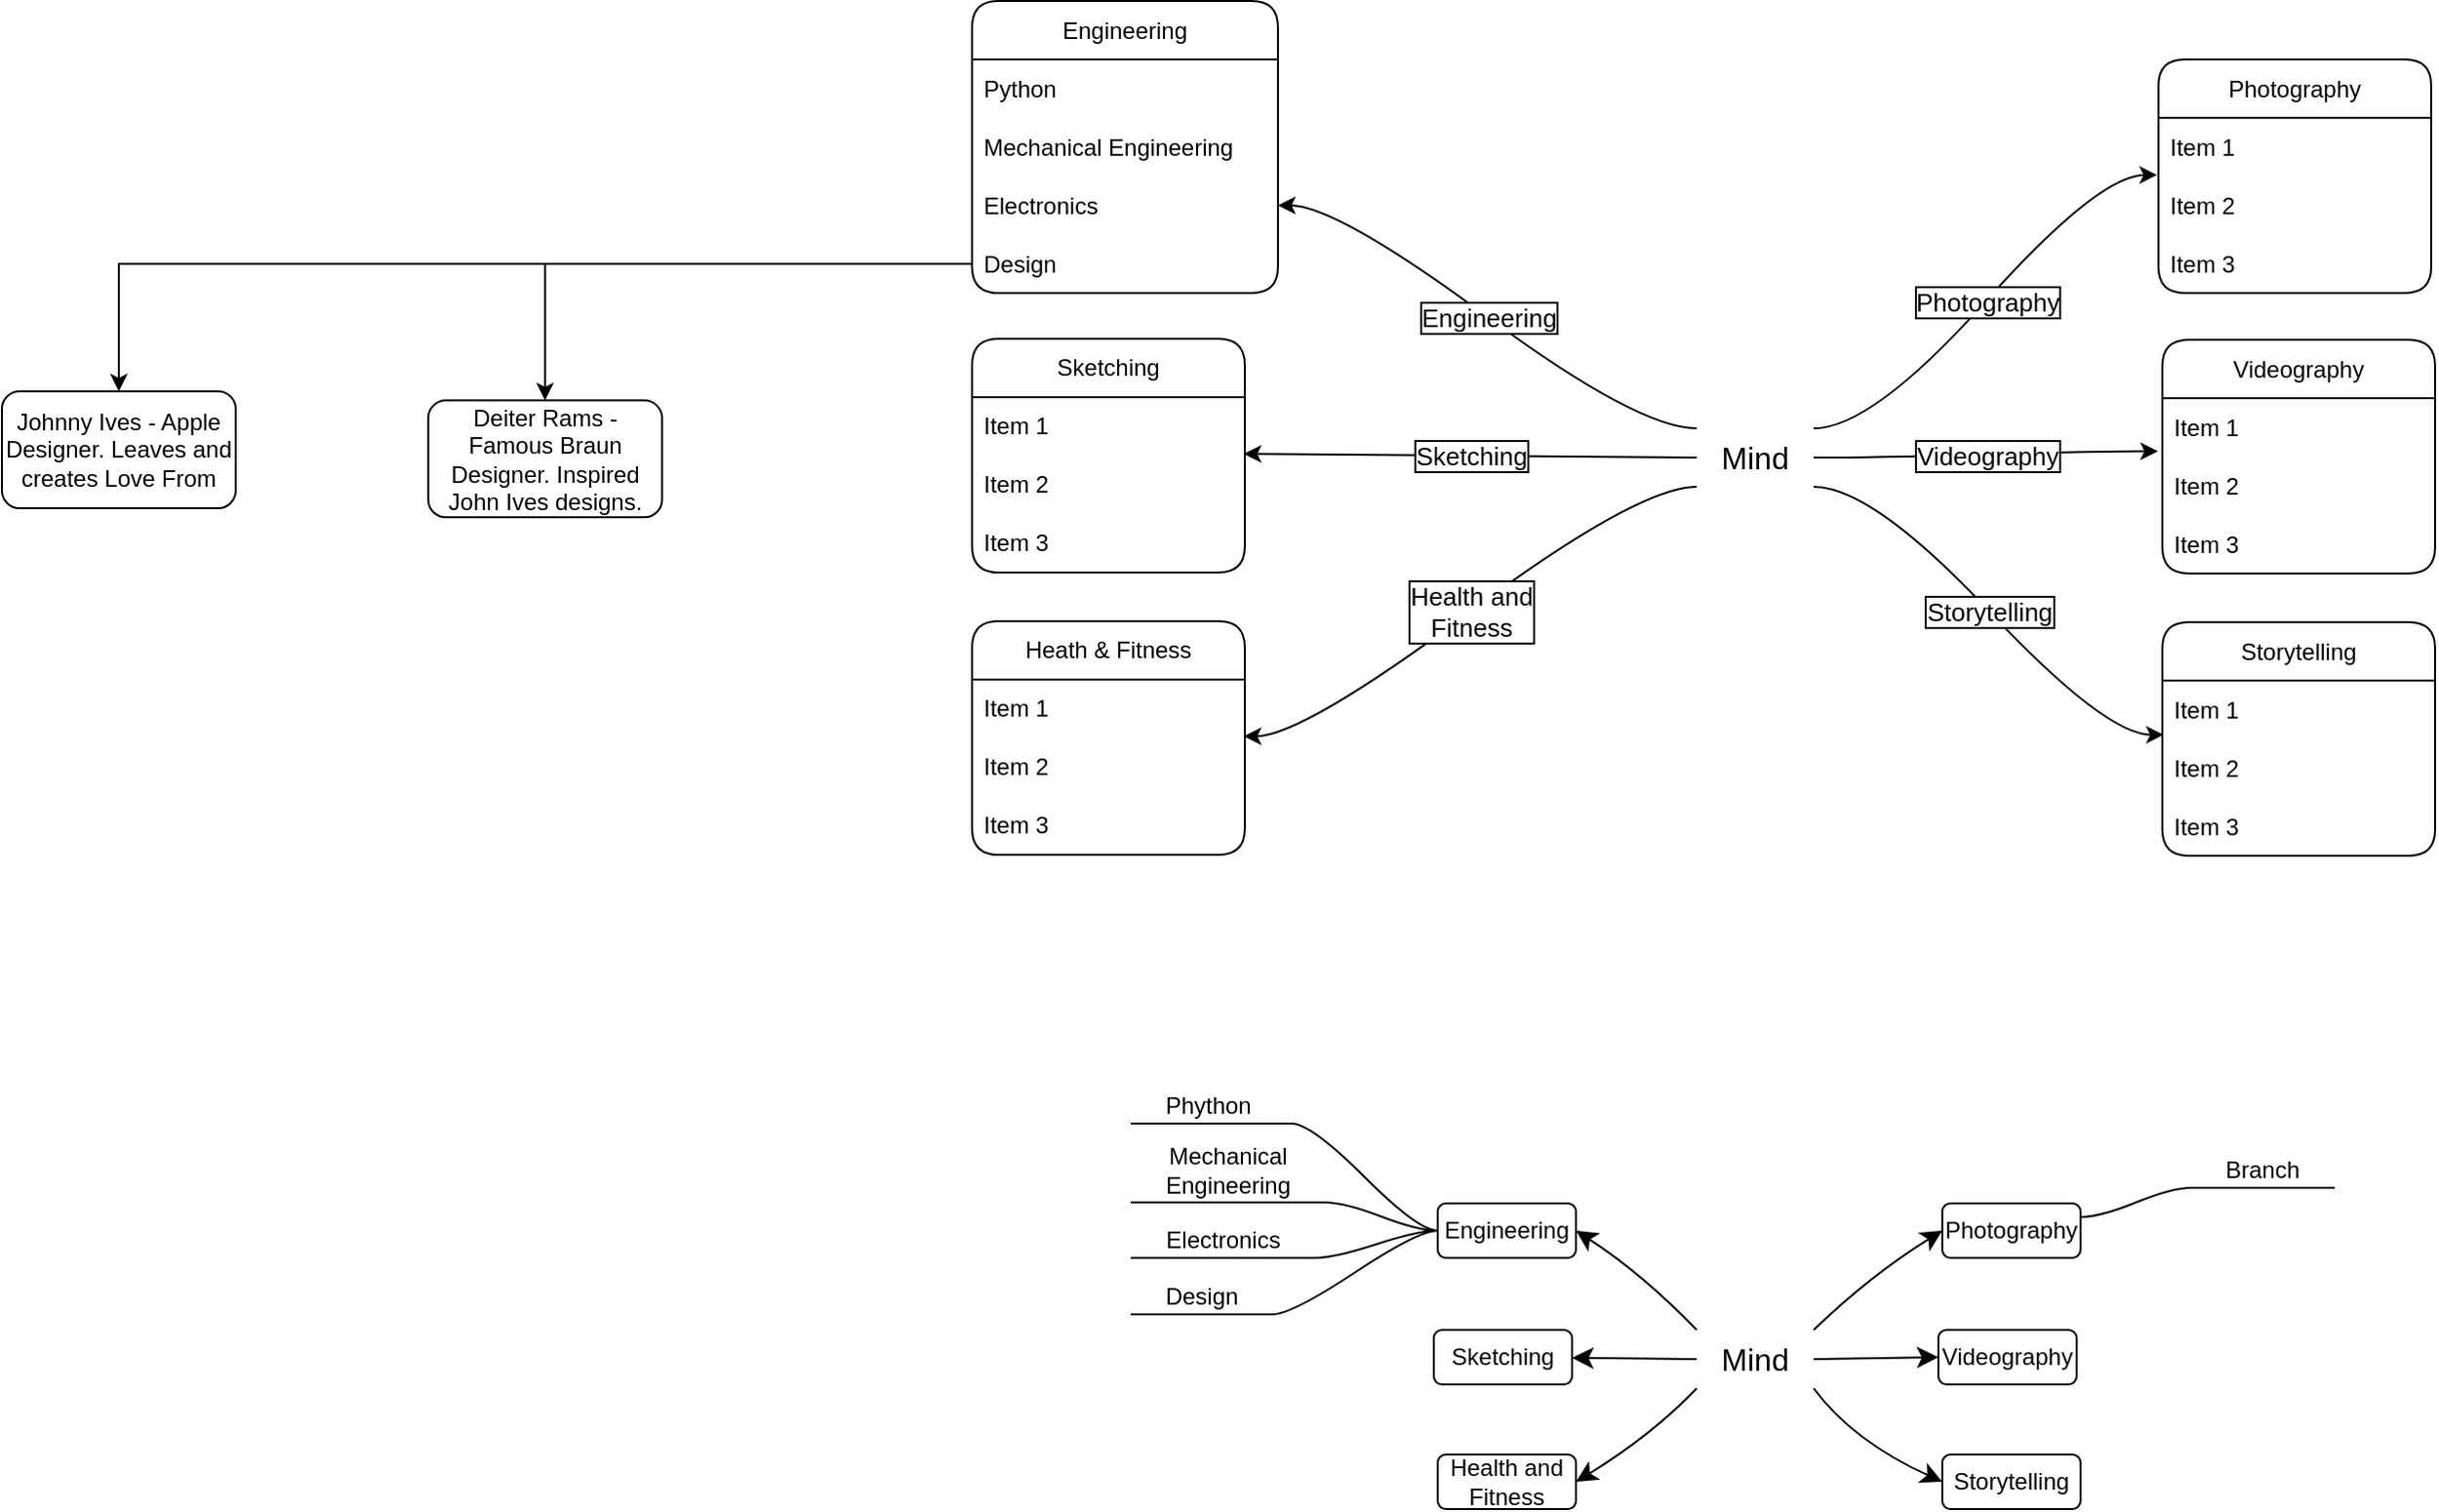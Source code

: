 <mxfile version="25.0.1">
  <diagram name="Page-1" id="ICxUlPSKzvxOCtlDUFCp">
    <mxGraphModel dx="2487" dy="1708" grid="0" gridSize="10" guides="1" tooltips="1" connect="1" arrows="1" fold="1" page="0" pageScale="1" pageWidth="850" pageHeight="1100" background="none" math="0" shadow="0">
      <root>
        <mxCell id="0" />
        <mxCell id="1" parent="0" />
        <mxCell id="KOnMKB9TphHeXahdwBBf-14" style="edgeStyle=none;curved=1;rounded=1;orthogonalLoop=1;jettySize=auto;html=1;exitX=0;exitY=1;exitDx=0;exitDy=0;entryX=1;entryY=0.5;entryDx=0;entryDy=0;fontSize=12;startSize=8;endSize=8;labelBackgroundColor=none;fontColor=default;" parent="1" source="KOnMKB9TphHeXahdwBBf-2" target="KOnMKB9TphHeXahdwBBf-13" edge="1">
          <mxGeometry relative="1" as="geometry">
            <Array as="points">
              <mxPoint x="164" y="225" />
            </Array>
          </mxGeometry>
        </mxCell>
        <mxCell id="KOnMKB9TphHeXahdwBBf-17" style="edgeStyle=none;curved=1;rounded=1;orthogonalLoop=1;jettySize=auto;html=1;exitX=0;exitY=0.5;exitDx=0;exitDy=0;fontSize=12;startSize=8;endSize=8;labelBackgroundColor=none;fontColor=default;" parent="1" source="KOnMKB9TphHeXahdwBBf-2" target="KOnMKB9TphHeXahdwBBf-16" edge="1">
          <mxGeometry relative="1" as="geometry" />
        </mxCell>
        <mxCell id="KOnMKB9TphHeXahdwBBf-24" style="edgeStyle=none;curved=1;rounded=1;orthogonalLoop=1;jettySize=auto;html=1;exitX=1;exitY=0;exitDx=0;exitDy=0;entryX=0;entryY=0.5;entryDx=0;entryDy=0;fontSize=12;startSize=8;endSize=8;labelBackgroundColor=none;fontColor=default;" parent="1" source="KOnMKB9TphHeXahdwBBf-2" target="KOnMKB9TphHeXahdwBBf-21" edge="1">
          <mxGeometry relative="1" as="geometry">
            <Array as="points">
              <mxPoint x="276" y="143" />
            </Array>
          </mxGeometry>
        </mxCell>
        <mxCell id="KOnMKB9TphHeXahdwBBf-25" style="edgeStyle=none;curved=1;rounded=1;orthogonalLoop=1;jettySize=auto;html=1;exitX=1;exitY=0.5;exitDx=0;exitDy=0;entryX=0;entryY=0.5;entryDx=0;entryDy=0;fontSize=12;startSize=8;endSize=8;labelBackgroundColor=none;fontColor=default;" parent="1" source="KOnMKB9TphHeXahdwBBf-2" target="KOnMKB9TphHeXahdwBBf-23" edge="1">
          <mxGeometry relative="1" as="geometry" />
        </mxCell>
        <mxCell id="KOnMKB9TphHeXahdwBBf-26" style="edgeStyle=none;curved=1;rounded=1;orthogonalLoop=1;jettySize=auto;html=1;exitX=1;exitY=1;exitDx=0;exitDy=0;entryX=0;entryY=0.5;entryDx=0;entryDy=0;fontSize=12;startSize=8;endSize=8;labelBackgroundColor=none;fontColor=default;" parent="1" source="KOnMKB9TphHeXahdwBBf-2" target="KOnMKB9TphHeXahdwBBf-22" edge="1">
          <mxGeometry relative="1" as="geometry">
            <Array as="points">
              <mxPoint x="267" y="228" />
            </Array>
          </mxGeometry>
        </mxCell>
        <mxCell id="KOnMKB9TphHeXahdwBBf-2" value="Mind" style="text;html=1;align=center;verticalAlign=middle;whiteSpace=wrap;rounded=1;fontSize=16;labelBackgroundColor=none;" parent="1" vertex="1">
          <mxGeometry x="187" y="171" width="60" height="30" as="geometry" />
        </mxCell>
        <mxCell id="KOnMKB9TphHeXahdwBBf-6" value="Engineering" style="rounded=1;whiteSpace=wrap;html=1;shadow=0;labelBackgroundColor=none;treeFolding=0;resizeWidth=0;resizeHeight=0;" parent="1" vertex="1">
          <mxGeometry x="54" y="106" width="71" height="28" as="geometry" />
        </mxCell>
        <mxCell id="KOnMKB9TphHeXahdwBBf-13" value="Health and&lt;div&gt;Fitness&lt;/div&gt;" style="rounded=1;whiteSpace=wrap;html=1;labelBackgroundColor=none;" parent="1" vertex="1">
          <mxGeometry x="54" y="235" width="71" height="28" as="geometry" />
        </mxCell>
        <mxCell id="KOnMKB9TphHeXahdwBBf-15" style="edgeStyle=none;curved=1;rounded=1;orthogonalLoop=1;jettySize=auto;html=1;exitX=0;exitY=0;exitDx=0;exitDy=0;entryX=1;entryY=0.5;entryDx=0;entryDy=0;fontSize=12;startSize=8;endSize=8;labelBackgroundColor=none;fontColor=default;" parent="1" source="KOnMKB9TphHeXahdwBBf-2" target="KOnMKB9TphHeXahdwBBf-6" edge="1">
          <mxGeometry relative="1" as="geometry">
            <Array as="points">
              <mxPoint x="159" y="142" />
            </Array>
          </mxGeometry>
        </mxCell>
        <mxCell id="KOnMKB9TphHeXahdwBBf-16" value="Sketching" style="rounded=1;whiteSpace=wrap;html=1;labelBackgroundColor=none;" parent="1" vertex="1">
          <mxGeometry x="52" y="171" width="71" height="28" as="geometry" />
        </mxCell>
        <mxCell id="KOnMKB9TphHeXahdwBBf-21" value="Photography" style="rounded=1;whiteSpace=wrap;html=1;labelBackgroundColor=none;direction=east;" parent="1" vertex="1">
          <mxGeometry x="313" y="106" width="71" height="28" as="geometry" />
        </mxCell>
        <mxCell id="KOnMKB9TphHeXahdwBBf-22" value="Storytelling" style="rounded=1;whiteSpace=wrap;html=1;labelBackgroundColor=none;" parent="1" vertex="1">
          <mxGeometry x="313" y="235" width="71" height="28" as="geometry" />
        </mxCell>
        <mxCell id="KOnMKB9TphHeXahdwBBf-23" value="Videography" style="rounded=1;whiteSpace=wrap;html=1;labelBackgroundColor=none;" parent="1" vertex="1">
          <mxGeometry x="311" y="171" width="71" height="28" as="geometry" />
        </mxCell>
        <mxCell id="Wg5zc0KwgjEXMHmSU5Xn-58" value="Branch" style="whiteSpace=wrap;html=1;shape=partialRectangle;top=0;left=0;bottom=1;right=0;points=[[0,1],[1,1]];fillColor=none;align=center;verticalAlign=bottom;routingCenterY=0.5;snapToPoint=1;recursiveResize=0;autosize=1;treeFolding=1;treeMoving=1;newEdgeStyle={&quot;edgeStyle&quot;:&quot;entityRelationEdgeStyle&quot;,&quot;startArrow&quot;:&quot;none&quot;,&quot;endArrow&quot;:&quot;none&quot;,&quot;segment&quot;:10,&quot;curved&quot;:1,&quot;sourcePerimeterSpacing&quot;:0,&quot;targetPerimeterSpacing&quot;:0};rounded=1;" parent="1" vertex="1" collapsed="1">
          <mxGeometry x="441" y="72" width="73" height="26" as="geometry" />
        </mxCell>
        <mxCell id="Wg5zc0KwgjEXMHmSU5Xn-59" value="" style="edgeStyle=entityRelationEdgeStyle;startArrow=none;endArrow=none;segment=10;curved=1;sourcePerimeterSpacing=0;targetPerimeterSpacing=0;rounded=1;exitX=1;exitY=0.25;exitDx=0;exitDy=0;" parent="1" source="KOnMKB9TphHeXahdwBBf-21" target="Wg5zc0KwgjEXMHmSU5Xn-58" edge="1">
          <mxGeometry relative="1" as="geometry">
            <mxPoint x="226" y="36" as="sourcePoint" />
          </mxGeometry>
        </mxCell>
        <mxCell id="Wg5zc0KwgjEXMHmSU5Xn-62" value="Phython&amp;nbsp;" style="whiteSpace=wrap;html=1;shape=partialRectangle;top=0;left=0;bottom=1;right=0;points=[[0,1],[1,1]];align=center;verticalAlign=bottom;routingCenterY=0.5;snapToPoint=1;recursiveResize=0;autosize=1;treeFolding=0;treeMoving=1;newEdgeStyle={&quot;edgeStyle&quot;:&quot;entityRelationEdgeStyle&quot;,&quot;startArrow&quot;:&quot;none&quot;,&quot;endArrow&quot;:&quot;none&quot;,&quot;segment&quot;:10,&quot;curved&quot;:1,&quot;sourcePerimeterSpacing&quot;:0,&quot;targetPerimeterSpacing&quot;:0};rounded=1;" parent="1" vertex="1" collapsed="1">
          <mxGeometry x="-103" y="39" width="82" height="26" as="geometry" />
        </mxCell>
        <mxCell id="Wg5zc0KwgjEXMHmSU5Xn-63" value="" style="edgeStyle=entityRelationEdgeStyle;startArrow=none;endArrow=none;segment=10;curved=1;sourcePerimeterSpacing=0;targetPerimeterSpacing=0;rounded=1;exitX=0;exitY=0.5;exitDx=0;exitDy=0;" parent="1" source="KOnMKB9TphHeXahdwBBf-6" target="Wg5zc0KwgjEXMHmSU5Xn-62" edge="1">
          <mxGeometry relative="1" as="geometry">
            <mxPoint x="-141" y="125" as="sourcePoint" />
          </mxGeometry>
        </mxCell>
        <mxCell id="Wg5zc0KwgjEXMHmSU5Xn-64" value="Mechanical&lt;div&gt;Engineering&lt;/div&gt;" style="whiteSpace=wrap;html=1;shape=partialRectangle;top=0;left=0;bottom=1;right=0;points=[[0,1],[1,1]];fillColor=none;align=center;verticalAlign=bottom;routingCenterY=0.5;snapToPoint=1;recursiveResize=0;autosize=1;treeFolding=0;treeMoving=1;newEdgeStyle={&quot;edgeStyle&quot;:&quot;entityRelationEdgeStyle&quot;,&quot;startArrow&quot;:&quot;none&quot;,&quot;endArrow&quot;:&quot;none&quot;,&quot;segment&quot;:10,&quot;curved&quot;:1,&quot;sourcePerimeterSpacing&quot;:0,&quot;targetPerimeterSpacing&quot;:0};rounded=1;" parent="1" vertex="1" collapsed="1">
          <mxGeometry x="-103" y="64.5" width="99" height="41" as="geometry" />
        </mxCell>
        <mxCell id="Wg5zc0KwgjEXMHmSU5Xn-65" value="" style="edgeStyle=entityRelationEdgeStyle;startArrow=none;endArrow=none;segment=10;curved=1;sourcePerimeterSpacing=0;targetPerimeterSpacing=0;rounded=1;exitX=0;exitY=0.5;exitDx=0;exitDy=0;" parent="1" source="KOnMKB9TphHeXahdwBBf-6" target="Wg5zc0KwgjEXMHmSU5Xn-64" edge="1">
          <mxGeometry relative="1" as="geometry">
            <mxPoint x="49" y="142" as="sourcePoint" />
          </mxGeometry>
        </mxCell>
        <mxCell id="Wg5zc0KwgjEXMHmSU5Xn-66" value="Electronics" style="whiteSpace=wrap;html=1;shape=partialRectangle;top=0;left=0;bottom=1;right=0;points=[[0,1],[1,1]];fillColor=none;align=center;verticalAlign=bottom;routingCenterY=0.5;snapToPoint=1;recursiveResize=0;autosize=1;treeFolding=0;treeMoving=1;newEdgeStyle={&quot;edgeStyle&quot;:&quot;entityRelationEdgeStyle&quot;,&quot;startArrow&quot;:&quot;none&quot;,&quot;endArrow&quot;:&quot;none&quot;,&quot;segment&quot;:10,&quot;curved&quot;:1,&quot;sourcePerimeterSpacing&quot;:0,&quot;targetPerimeterSpacing&quot;:0};rounded=1;" parent="1" vertex="1" collapsed="1">
          <mxGeometry x="-103" y="108" width="94" height="26" as="geometry" />
        </mxCell>
        <mxCell id="Wg5zc0KwgjEXMHmSU5Xn-67" value="" style="edgeStyle=entityRelationEdgeStyle;startArrow=none;endArrow=none;segment=10;curved=1;sourcePerimeterSpacing=0;targetPerimeterSpacing=0;rounded=1;exitX=0;exitY=0.5;exitDx=0;exitDy=0;" parent="1" source="KOnMKB9TphHeXahdwBBf-6" target="Wg5zc0KwgjEXMHmSU5Xn-66" edge="1">
          <mxGeometry relative="1" as="geometry">
            <mxPoint x="41" y="168" as="sourcePoint" />
          </mxGeometry>
        </mxCell>
        <mxCell id="Wg5zc0KwgjEXMHmSU5Xn-68" value="Design" style="whiteSpace=wrap;html=1;shape=partialRectangle;top=0;left=0;bottom=1;right=0;points=[[0,1],[1,1]];fillColor=none;align=center;verticalAlign=bottom;routingCenterY=0.5;snapToPoint=1;recursiveResize=0;autosize=1;treeFolding=0;treeMoving=1;newEdgeStyle={&quot;edgeStyle&quot;:&quot;entityRelationEdgeStyle&quot;,&quot;startArrow&quot;:&quot;none&quot;,&quot;endArrow&quot;:&quot;none&quot;,&quot;segment&quot;:10,&quot;curved&quot;:1,&quot;sourcePerimeterSpacing&quot;:0,&quot;targetPerimeterSpacing&quot;:0};rounded=1;" parent="1" vertex="1" collapsed="1">
          <mxGeometry x="-103" y="137" width="72" height="26" as="geometry" />
        </mxCell>
        <mxCell id="Wg5zc0KwgjEXMHmSU5Xn-69" value="" style="edgeStyle=entityRelationEdgeStyle;startArrow=none;endArrow=none;segment=10;curved=1;sourcePerimeterSpacing=0;targetPerimeterSpacing=0;rounded=1;exitX=0;exitY=0.5;exitDx=0;exitDy=0;" parent="1" source="KOnMKB9TphHeXahdwBBf-6" target="Wg5zc0KwgjEXMHmSU5Xn-68" edge="1">
          <mxGeometry relative="1" as="geometry">
            <mxPoint x="33" y="178" as="sourcePoint" />
          </mxGeometry>
        </mxCell>
        <mxCell id="Wg5zc0KwgjEXMHmSU5Xn-130" value="Mind" style="text;html=1;align=center;verticalAlign=middle;whiteSpace=wrap;rounded=1;fontSize=16;labelBackgroundColor=none;" parent="1" vertex="1">
          <mxGeometry x="187" y="-292" width="60" height="30" as="geometry" />
        </mxCell>
        <mxCell id="Wg5zc0KwgjEXMHmSU5Xn-159" value="Sketching" style="swimlane;fontStyle=0;childLayout=stackLayout;horizontal=1;startSize=30;horizontalStack=0;resizeParent=1;resizeParentMax=0;resizeLast=0;collapsible=1;marginBottom=0;whiteSpace=wrap;html=1;rounded=1;treeMoving=0;treeFolding=0;strokeColor=default;align=center;verticalAlign=middle;fontFamily=Helvetica;fontSize=12;fontColor=default;fillColor=default;" parent="1" vertex="1">
          <mxGeometry x="-185" y="-338" width="140" height="120" as="geometry" />
        </mxCell>
        <mxCell id="Wg5zc0KwgjEXMHmSU5Xn-160" value="Item 1" style="text;strokeColor=none;fillColor=none;align=left;verticalAlign=middle;spacingLeft=4;spacingRight=4;overflow=hidden;points=[[0,0.5],[1,0.5]];portConstraint=eastwest;rotatable=0;whiteSpace=wrap;html=1;rounded=1;fontFamily=Helvetica;fontSize=12;fontColor=default;fontStyle=0;" parent="Wg5zc0KwgjEXMHmSU5Xn-159" vertex="1">
          <mxGeometry y="30" width="140" height="30" as="geometry" />
        </mxCell>
        <mxCell id="Wg5zc0KwgjEXMHmSU5Xn-161" value="Item 2" style="text;strokeColor=none;fillColor=none;align=left;verticalAlign=middle;spacingLeft=4;spacingRight=4;overflow=hidden;points=[[0,0.5],[1,0.5]];portConstraint=eastwest;rotatable=0;whiteSpace=wrap;html=1;rounded=1;fontFamily=Helvetica;fontSize=12;fontColor=default;fontStyle=0;" parent="Wg5zc0KwgjEXMHmSU5Xn-159" vertex="1">
          <mxGeometry y="60" width="140" height="30" as="geometry" />
        </mxCell>
        <mxCell id="Wg5zc0KwgjEXMHmSU5Xn-162" value="Item 3" style="text;strokeColor=none;fillColor=none;align=left;verticalAlign=middle;spacingLeft=4;spacingRight=4;overflow=hidden;points=[[0,0.5],[1,0.5]];portConstraint=eastwest;rotatable=0;whiteSpace=wrap;html=1;rounded=1;fontFamily=Helvetica;fontSize=12;fontColor=default;fontStyle=0;" parent="Wg5zc0KwgjEXMHmSU5Xn-159" vertex="1">
          <mxGeometry y="90" width="140" height="30" as="geometry" />
        </mxCell>
        <mxCell id="Wg5zc0KwgjEXMHmSU5Xn-163" value="" style="endArrow=classic;html=1;rounded=1;entryX=0.996;entryY=-0.03;entryDx=0;entryDy=0;exitX=0;exitY=0.5;exitDx=0;exitDy=0;edgeStyle=entityRelationEdgeStyle;curved=1;entryPerimeter=0;" parent="1" source="Wg5zc0KwgjEXMHmSU5Xn-130" target="Wg5zc0KwgjEXMHmSU5Xn-161" edge="1">
          <mxGeometry relative="1" as="geometry">
            <mxPoint x="52" y="-278" as="sourcePoint" />
            <mxPoint x="-23" y="-214.34" as="targetPoint" />
          </mxGeometry>
        </mxCell>
        <mxCell id="Wg5zc0KwgjEXMHmSU5Xn-164" value="Sketching" style="edgeLabel;resizable=0;html=1;;align=center;verticalAlign=middle;labelBorderColor=default;fontSize=13;rounded=1;" parent="Wg5zc0KwgjEXMHmSU5Xn-163" connectable="0" vertex="1">
          <mxGeometry relative="1" as="geometry" />
        </mxCell>
        <mxCell id="Wg5zc0KwgjEXMHmSU5Xn-169" value="" style="endArrow=classic;html=1;rounded=1;entryX=1;entryY=0.5;entryDx=0;entryDy=0;exitX=0;exitY=0;exitDx=0;exitDy=0;edgeStyle=entityRelationEdgeStyle;curved=1;" parent="1" source="Wg5zc0KwgjEXMHmSU5Xn-130" target="8DC9Q0Ns15ucPgyI6AoZ-15" edge="1">
          <mxGeometry relative="1" as="geometry">
            <mxPoint x="185" y="-421" as="sourcePoint" />
            <mxPoint x="-7.628" y="-479.9" as="targetPoint" />
          </mxGeometry>
        </mxCell>
        <mxCell id="Wg5zc0KwgjEXMHmSU5Xn-170" value="Engineering" style="edgeLabel;resizable=0;html=1;;align=center;verticalAlign=middle;labelBorderColor=default;fontSize=13;spacingTop=0;rotation=0;arcSize=12;overflow=visible;noLabel=0;labelPadding=0;perimeter=rectanglePerimeter;imageWidth=24;rounded=1;fontStyle=0" parent="Wg5zc0KwgjEXMHmSU5Xn-169" connectable="0" vertex="1">
          <mxGeometry relative="1" as="geometry" />
        </mxCell>
        <mxCell id="Wg5zc0KwgjEXMHmSU5Xn-171" value="Heath &amp;amp; Fitness" style="swimlane;fontStyle=0;childLayout=stackLayout;horizontal=1;startSize=30;horizontalStack=0;resizeParent=1;resizeParentMax=0;resizeLast=0;collapsible=1;marginBottom=0;whiteSpace=wrap;html=1;rounded=1;treeMoving=0;treeFolding=0;strokeColor=default;align=center;verticalAlign=middle;fontFamily=Helvetica;fontSize=12;fontColor=default;fillColor=default;" parent="1" vertex="1">
          <mxGeometry x="-185" y="-193" width="140" height="120" as="geometry" />
        </mxCell>
        <mxCell id="Wg5zc0KwgjEXMHmSU5Xn-172" value="Item 1" style="text;strokeColor=none;fillColor=none;align=left;verticalAlign=middle;spacingLeft=4;spacingRight=4;overflow=hidden;points=[[0,0.5],[1,0.5]];portConstraint=eastwest;rotatable=0;whiteSpace=wrap;html=1;rounded=1;fontFamily=Helvetica;fontSize=12;fontColor=default;fontStyle=0;" parent="Wg5zc0KwgjEXMHmSU5Xn-171" vertex="1">
          <mxGeometry y="30" width="140" height="30" as="geometry" />
        </mxCell>
        <mxCell id="Wg5zc0KwgjEXMHmSU5Xn-173" value="Item 2" style="text;strokeColor=none;fillColor=none;align=left;verticalAlign=middle;spacingLeft=4;spacingRight=4;overflow=hidden;points=[[0,0.5],[1,0.5]];portConstraint=eastwest;rotatable=0;whiteSpace=wrap;html=1;rounded=1;fontFamily=Helvetica;fontSize=12;fontColor=default;fontStyle=0;" parent="Wg5zc0KwgjEXMHmSU5Xn-171" vertex="1">
          <mxGeometry y="60" width="140" height="30" as="geometry" />
        </mxCell>
        <mxCell id="Wg5zc0KwgjEXMHmSU5Xn-174" value="Item 3" style="text;strokeColor=none;fillColor=none;align=left;verticalAlign=middle;spacingLeft=4;spacingRight=4;overflow=hidden;points=[[0,0.5],[1,0.5]];portConstraint=eastwest;rotatable=0;whiteSpace=wrap;html=1;rounded=1;fontFamily=Helvetica;fontSize=12;fontColor=default;fontStyle=0;" parent="Wg5zc0KwgjEXMHmSU5Xn-171" vertex="1">
          <mxGeometry y="90" width="140" height="30" as="geometry" />
        </mxCell>
        <mxCell id="Wg5zc0KwgjEXMHmSU5Xn-175" value="" style="endArrow=classic;html=1;rounded=1;entryX=0.996;entryY=-0.03;entryDx=0;entryDy=0;exitX=0;exitY=1;exitDx=0;exitDy=0;edgeStyle=entityRelationEdgeStyle;curved=1;entryPerimeter=0;" parent="1" source="Wg5zc0KwgjEXMHmSU5Xn-130" target="Wg5zc0KwgjEXMHmSU5Xn-173" edge="1">
          <mxGeometry relative="1" as="geometry">
            <mxPoint x="188" y="-131" as="sourcePoint" />
            <mxPoint x="-22" y="-68.34" as="targetPoint" />
          </mxGeometry>
        </mxCell>
        <mxCell id="Wg5zc0KwgjEXMHmSU5Xn-176" value="Health and&lt;div&gt;Fitness&lt;/div&gt;" style="edgeLabel;resizable=0;html=1;;align=center;verticalAlign=middle;labelBorderColor=default;fontSize=13;rounded=1;" parent="Wg5zc0KwgjEXMHmSU5Xn-175" connectable="0" vertex="1">
          <mxGeometry relative="1" as="geometry" />
        </mxCell>
        <mxCell id="Wg5zc0KwgjEXMHmSU5Xn-183" value="Videography" style="swimlane;fontStyle=0;childLayout=stackLayout;horizontal=1;startSize=30;horizontalStack=0;resizeParent=1;resizeParentMax=0;resizeLast=0;collapsible=1;marginBottom=0;whiteSpace=wrap;html=1;rounded=1;treeMoving=0;treeFolding=0;strokeColor=default;align=center;verticalAlign=middle;fontFamily=Helvetica;fontSize=12;fontColor=default;fillColor=default;" parent="1" vertex="1">
          <mxGeometry x="426" y="-337.5" width="140" height="120" as="geometry" />
        </mxCell>
        <mxCell id="Wg5zc0KwgjEXMHmSU5Xn-184" value="Item 1" style="text;strokeColor=none;fillColor=none;align=left;verticalAlign=middle;spacingLeft=4;spacingRight=4;overflow=hidden;points=[[0,0.5],[1,0.5]];portConstraint=eastwest;rotatable=0;whiteSpace=wrap;html=1;rounded=1;fontFamily=Helvetica;fontSize=12;fontColor=default;fontStyle=0;" parent="Wg5zc0KwgjEXMHmSU5Xn-183" vertex="1">
          <mxGeometry y="30" width="140" height="30" as="geometry" />
        </mxCell>
        <mxCell id="Wg5zc0KwgjEXMHmSU5Xn-185" value="Item 2" style="text;strokeColor=none;fillColor=none;align=left;verticalAlign=middle;spacingLeft=4;spacingRight=4;overflow=hidden;points=[[0,0.5],[1,0.5]];portConstraint=eastwest;rotatable=0;whiteSpace=wrap;html=1;rounded=1;fontFamily=Helvetica;fontSize=12;fontColor=default;fontStyle=0;" parent="Wg5zc0KwgjEXMHmSU5Xn-183" vertex="1">
          <mxGeometry y="60" width="140" height="30" as="geometry" />
        </mxCell>
        <mxCell id="Wg5zc0KwgjEXMHmSU5Xn-186" value="Item 3" style="text;strokeColor=none;fillColor=none;align=left;verticalAlign=middle;spacingLeft=4;spacingRight=4;overflow=hidden;points=[[0,0.5],[1,0.5]];portConstraint=eastwest;rotatable=0;whiteSpace=wrap;html=1;rounded=1;fontFamily=Helvetica;fontSize=12;fontColor=default;fontStyle=0;" parent="Wg5zc0KwgjEXMHmSU5Xn-183" vertex="1">
          <mxGeometry y="90" width="140" height="30" as="geometry" />
        </mxCell>
        <mxCell id="Wg5zc0KwgjEXMHmSU5Xn-187" value="" style="endArrow=classic;html=1;rounded=1;entryX=-0.016;entryY=-0.091;entryDx=0;entryDy=0;exitX=1;exitY=0.5;exitDx=0;exitDy=0;edgeStyle=entityRelationEdgeStyle;curved=1;entryPerimeter=0;" parent="1" source="Wg5zc0KwgjEXMHmSU5Xn-130" target="Wg5zc0KwgjEXMHmSU5Xn-185" edge="1">
          <mxGeometry relative="1" as="geometry">
            <mxPoint x="759" y="-260" as="sourcePoint" />
            <mxPoint x="549" y="-197.34" as="targetPoint" />
          </mxGeometry>
        </mxCell>
        <mxCell id="Wg5zc0KwgjEXMHmSU5Xn-188" value="Videography" style="edgeLabel;resizable=0;html=1;;align=center;verticalAlign=middle;labelBorderColor=default;fontSize=13;rounded=1;" parent="Wg5zc0KwgjEXMHmSU5Xn-187" connectable="0" vertex="1">
          <mxGeometry relative="1" as="geometry" />
        </mxCell>
        <mxCell id="Wg5zc0KwgjEXMHmSU5Xn-189" value="Photography" style="swimlane;fontStyle=0;childLayout=stackLayout;horizontal=1;startSize=30;horizontalStack=0;resizeParent=1;resizeParentMax=0;resizeLast=0;collapsible=1;marginBottom=0;whiteSpace=wrap;html=1;rounded=1;treeMoving=0;treeFolding=0;strokeColor=default;align=center;verticalAlign=middle;fontFamily=Helvetica;fontSize=12;fontColor=default;fillColor=default;" parent="1" vertex="1">
          <mxGeometry x="424" y="-481.5" width="140" height="120" as="geometry" />
        </mxCell>
        <mxCell id="Wg5zc0KwgjEXMHmSU5Xn-190" value="Item 1" style="text;strokeColor=none;fillColor=none;align=left;verticalAlign=middle;spacingLeft=4;spacingRight=4;overflow=hidden;points=[[0,0.5],[1,0.5]];portConstraint=eastwest;rotatable=0;whiteSpace=wrap;html=1;rounded=1;fontFamily=Helvetica;fontSize=12;fontColor=default;fontStyle=0;" parent="Wg5zc0KwgjEXMHmSU5Xn-189" vertex="1">
          <mxGeometry y="30" width="140" height="30" as="geometry" />
        </mxCell>
        <mxCell id="Wg5zc0KwgjEXMHmSU5Xn-191" value="Item 2" style="text;strokeColor=none;fillColor=none;align=left;verticalAlign=middle;spacingLeft=4;spacingRight=4;overflow=hidden;points=[[0,0.5],[1,0.5]];portConstraint=eastwest;rotatable=0;whiteSpace=wrap;html=1;rounded=1;fontFamily=Helvetica;fontSize=12;fontColor=default;fontStyle=0;" parent="Wg5zc0KwgjEXMHmSU5Xn-189" vertex="1">
          <mxGeometry y="60" width="140" height="30" as="geometry" />
        </mxCell>
        <mxCell id="Wg5zc0KwgjEXMHmSU5Xn-192" value="Item 3" style="text;strokeColor=none;fillColor=none;align=left;verticalAlign=middle;spacingLeft=4;spacingRight=4;overflow=hidden;points=[[0,0.5],[1,0.5]];portConstraint=eastwest;rotatable=0;whiteSpace=wrap;html=1;rounded=1;fontFamily=Helvetica;fontSize=12;fontColor=default;fontStyle=0;" parent="Wg5zc0KwgjEXMHmSU5Xn-189" vertex="1">
          <mxGeometry y="90" width="140" height="30" as="geometry" />
        </mxCell>
        <mxCell id="Wg5zc0KwgjEXMHmSU5Xn-193" value="" style="endArrow=classic;html=1;rounded=1;entryX=-0.005;entryY=-0.022;entryDx=0;entryDy=0;exitX=1;exitY=0;exitDx=0;exitDy=0;edgeStyle=entityRelationEdgeStyle;curved=1;entryPerimeter=0;" parent="1" source="Wg5zc0KwgjEXMHmSU5Xn-130" target="Wg5zc0KwgjEXMHmSU5Xn-191" edge="1">
          <mxGeometry relative="1" as="geometry">
            <mxPoint x="759" y="-275" as="sourcePoint" />
            <mxPoint x="547" y="-341.34" as="targetPoint" />
          </mxGeometry>
        </mxCell>
        <mxCell id="Wg5zc0KwgjEXMHmSU5Xn-194" value="Photography" style="edgeLabel;resizable=0;;align=center;verticalAlign=middle;labelBorderColor=default;fontColor=default;labelBackgroundColor=default;textShadow=0;html=1;fontSize=13;rounded=1;" parent="Wg5zc0KwgjEXMHmSU5Xn-193" connectable="0" vertex="1">
          <mxGeometry relative="1" as="geometry" />
        </mxCell>
        <mxCell id="Wg5zc0KwgjEXMHmSU5Xn-195" value="Storytelling" style="swimlane;fontStyle=0;childLayout=stackLayout;horizontal=1;startSize=30;horizontalStack=0;resizeParent=1;resizeParentMax=0;resizeLast=0;collapsible=1;marginBottom=0;whiteSpace=wrap;html=1;rounded=1;treeMoving=0;treeFolding=0;resizeHeight=1;resizeWidth=1;dropTarget=1;" parent="1" vertex="1">
          <mxGeometry x="426" y="-192.5" width="140" height="120" as="geometry">
            <mxRectangle x="426" y="-192.5" width="94" height="30" as="alternateBounds" />
          </mxGeometry>
        </mxCell>
        <mxCell id="Wg5zc0KwgjEXMHmSU5Xn-196" value="Item 1" style="text;strokeColor=none;fillColor=none;align=left;verticalAlign=middle;spacingLeft=4;spacingRight=4;overflow=hidden;points=[[0,0.5],[1,0.5]];portConstraint=eastwest;rotatable=0;whiteSpace=wrap;html=1;rounded=1;" parent="Wg5zc0KwgjEXMHmSU5Xn-195" vertex="1">
          <mxGeometry y="30" width="140" height="30" as="geometry" />
        </mxCell>
        <mxCell id="Wg5zc0KwgjEXMHmSU5Xn-197" value="Item 2" style="text;strokeColor=none;fillColor=none;align=left;verticalAlign=middle;spacingLeft=4;spacingRight=4;overflow=hidden;points=[[0,0.5],[1,0.5]];portConstraint=eastwest;rotatable=0;whiteSpace=wrap;html=1;rounded=1;" parent="Wg5zc0KwgjEXMHmSU5Xn-195" vertex="1">
          <mxGeometry y="60" width="140" height="30" as="geometry" />
        </mxCell>
        <mxCell id="Wg5zc0KwgjEXMHmSU5Xn-198" value="Item 3" style="text;strokeColor=none;fillColor=none;align=left;verticalAlign=middle;spacingLeft=4;spacingRight=4;overflow=hidden;points=[[0,0.5],[1,0.5]];portConstraint=eastwest;rotatable=0;whiteSpace=wrap;html=1;rounded=1;" parent="Wg5zc0KwgjEXMHmSU5Xn-195" vertex="1">
          <mxGeometry y="90" width="140" height="30" as="geometry" />
        </mxCell>
        <mxCell id="Wg5zc0KwgjEXMHmSU5Xn-199" value="" style="endArrow=classic;html=1;rounded=1;entryX=0.005;entryY=-0.072;entryDx=0;entryDy=0;edgeStyle=entityRelationEdgeStyle;curved=1;exitX=1;exitY=1;exitDx=0;exitDy=0;entryPerimeter=0;" parent="1" source="Wg5zc0KwgjEXMHmSU5Xn-130" target="Wg5zc0KwgjEXMHmSU5Xn-197" edge="1">
          <mxGeometry relative="1" as="geometry">
            <mxPoint x="759" y="-245" as="sourcePoint" />
            <mxPoint x="550" y="-51.34" as="targetPoint" />
          </mxGeometry>
        </mxCell>
        <mxCell id="Wg5zc0KwgjEXMHmSU5Xn-200" value="Storytelling" style="edgeLabel;resizable=0;html=1;;align=center;verticalAlign=middle;labelBorderColor=default;spacingTop=0;spacing=2;fontSize=13;rounded=1;" parent="Wg5zc0KwgjEXMHmSU5Xn-199" connectable="0" vertex="1">
          <mxGeometry relative="1" as="geometry" />
        </mxCell>
        <mxCell id="8DC9Q0Ns15ucPgyI6AoZ-3" value="Engineering" style="swimlane;fontStyle=0;childLayout=stackLayout;horizontal=1;startSize=30;horizontalStack=0;resizeParent=1;resizeParentMax=0;resizeLast=0;collapsible=1;marginBottom=0;whiteSpace=wrap;html=1;rounded=1;treeMoving=0;treeFolding=0;strokeColor=default;align=center;verticalAlign=middle;fontFamily=Helvetica;fontSize=12;fontColor=default;fillColor=default;resizeHeight=0;resizable=1;resizeWidth=0;" vertex="1" parent="1">
          <mxGeometry x="-185" y="-511.5" width="157" height="150" as="geometry" />
        </mxCell>
        <mxCell id="8DC9Q0Ns15ucPgyI6AoZ-13" value="Python" style="text;strokeColor=none;fillColor=none;align=left;verticalAlign=middle;spacingLeft=4;spacingRight=4;overflow=hidden;points=[[0,0.5],[1,0.5]];portConstraint=eastwest;rotatable=0;whiteSpace=wrap;html=1;rounded=1;fontFamily=Helvetica;fontSize=12;fontColor=default;fontStyle=0;" vertex="1" parent="8DC9Q0Ns15ucPgyI6AoZ-3">
          <mxGeometry y="30" width="157" height="30" as="geometry" />
        </mxCell>
        <mxCell id="8DC9Q0Ns15ucPgyI6AoZ-14" value="Mechanical Engineering" style="text;strokeColor=none;fillColor=none;align=left;verticalAlign=middle;spacingLeft=4;spacingRight=4;overflow=hidden;points=[[0,0.5],[1,0.5]];portConstraint=eastwest;rotatable=0;whiteSpace=wrap;html=1;rounded=1;fontFamily=Helvetica;fontSize=12;fontColor=default;fontStyle=0;" vertex="1" parent="8DC9Q0Ns15ucPgyI6AoZ-3">
          <mxGeometry y="60" width="157" height="30" as="geometry" />
        </mxCell>
        <mxCell id="8DC9Q0Ns15ucPgyI6AoZ-15" value="Electronics" style="text;strokeColor=none;fillColor=none;align=left;verticalAlign=middle;spacingLeft=4;spacingRight=4;overflow=hidden;points=[[0,0.5],[1,0.5]];portConstraint=eastwest;rotatable=0;whiteSpace=wrap;html=1;rounded=1;fontFamily=Helvetica;fontSize=12;fontColor=default;fontStyle=0;" vertex="1" parent="8DC9Q0Ns15ucPgyI6AoZ-3">
          <mxGeometry y="90" width="157" height="30" as="geometry" />
        </mxCell>
        <mxCell id="8DC9Q0Ns15ucPgyI6AoZ-12" value="Design" style="text;strokeColor=none;fillColor=none;align=left;verticalAlign=middle;spacingLeft=4;spacingRight=4;overflow=hidden;points=[[0,0.5],[1,0.5]];portConstraint=eastwest;rotatable=0;whiteSpace=wrap;html=1;rounded=1;fontFamily=Helvetica;fontSize=12;fontColor=default;fontStyle=0;" vertex="1" parent="8DC9Q0Ns15ucPgyI6AoZ-3">
          <mxGeometry y="120" width="157" height="30" as="geometry" />
        </mxCell>
        <mxCell id="8DC9Q0Ns15ucPgyI6AoZ-22" value="Johnny Ives - Apple Designer. Leaves and creates Love From" style="rounded=1;whiteSpace=wrap;html=1;" vertex="1" parent="1">
          <mxGeometry x="-682.999" y="-310.996" width="120" height="60" as="geometry" />
        </mxCell>
        <mxCell id="8DC9Q0Ns15ucPgyI6AoZ-21" style="edgeStyle=orthogonalEdgeStyle;rounded=0;orthogonalLoop=1;jettySize=auto;html=1;" edge="1" parent="1" source="8DC9Q0Ns15ucPgyI6AoZ-12" target="8DC9Q0Ns15ucPgyI6AoZ-22">
          <mxGeometry relative="1" as="geometry">
            <mxPoint x="-451.069" y="-339.586" as="targetPoint" />
          </mxGeometry>
        </mxCell>
        <mxCell id="8DC9Q0Ns15ucPgyI6AoZ-24" value="Deiter Rams - Famous Braun Designer. Inspired John Ives designs." style="rounded=1;whiteSpace=wrap;html=1;" vertex="1" parent="1">
          <mxGeometry x="-464.167" y="-306.333" width="120" height="60" as="geometry" />
        </mxCell>
        <mxCell id="8DC9Q0Ns15ucPgyI6AoZ-23" style="edgeStyle=orthogonalEdgeStyle;rounded=0;orthogonalLoop=1;jettySize=auto;html=1;" edge="1" parent="1" source="8DC9Q0Ns15ucPgyI6AoZ-12" target="8DC9Q0Ns15ucPgyI6AoZ-24">
          <mxGeometry relative="1" as="geometry">
            <mxPoint x="-404.167" y="-276.333" as="targetPoint" />
          </mxGeometry>
        </mxCell>
      </root>
    </mxGraphModel>
  </diagram>
</mxfile>
